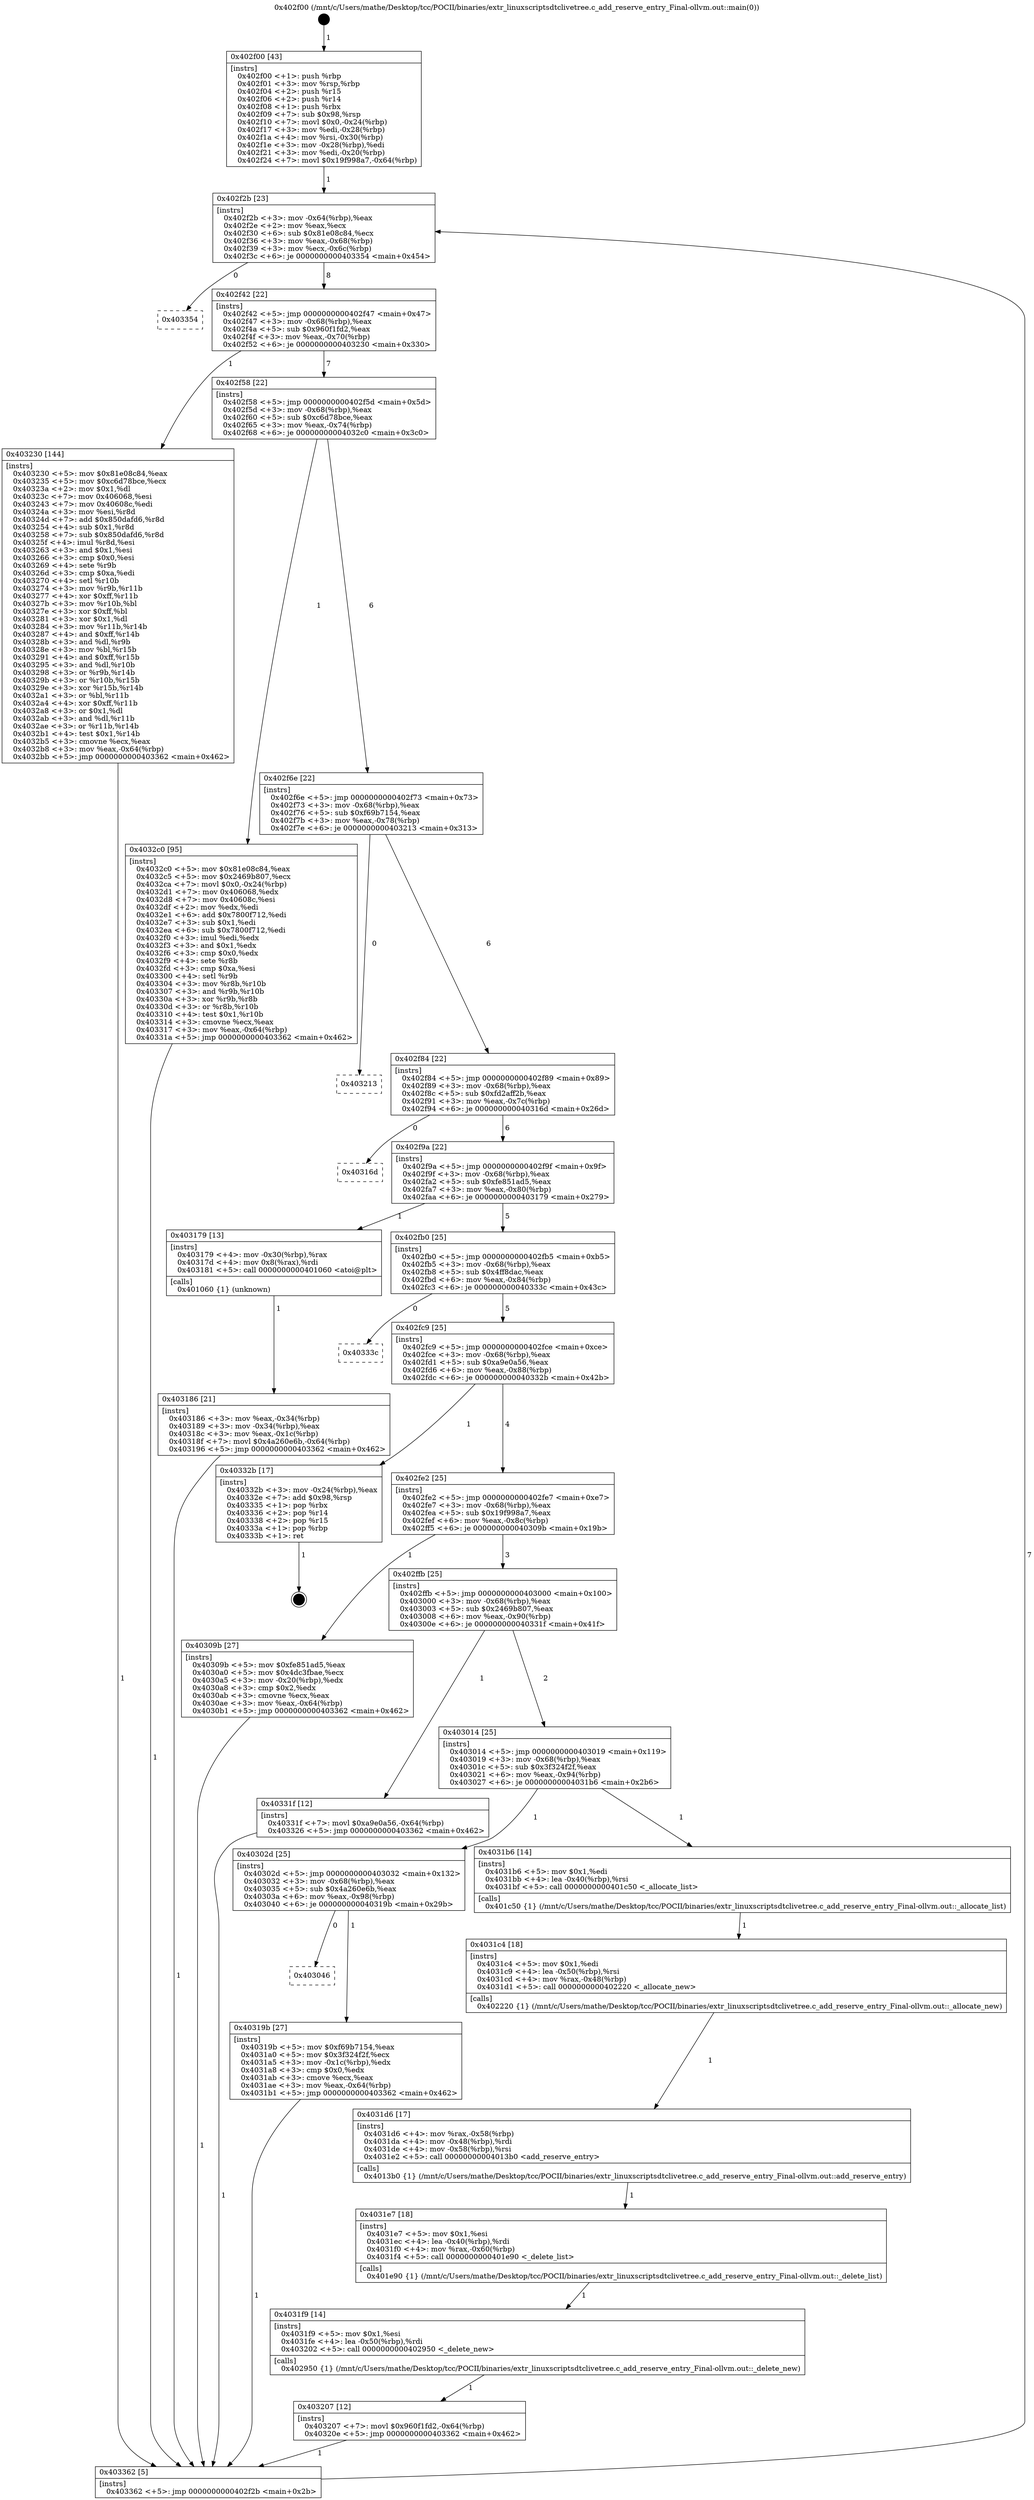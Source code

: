 digraph "0x402f00" {
  label = "0x402f00 (/mnt/c/Users/mathe/Desktop/tcc/POCII/binaries/extr_linuxscriptsdtclivetree.c_add_reserve_entry_Final-ollvm.out::main(0))"
  labelloc = "t"
  node[shape=record]

  Entry [label="",width=0.3,height=0.3,shape=circle,fillcolor=black,style=filled]
  "0x402f2b" [label="{
     0x402f2b [23]\l
     | [instrs]\l
     &nbsp;&nbsp;0x402f2b \<+3\>: mov -0x64(%rbp),%eax\l
     &nbsp;&nbsp;0x402f2e \<+2\>: mov %eax,%ecx\l
     &nbsp;&nbsp;0x402f30 \<+6\>: sub $0x81e08c84,%ecx\l
     &nbsp;&nbsp;0x402f36 \<+3\>: mov %eax,-0x68(%rbp)\l
     &nbsp;&nbsp;0x402f39 \<+3\>: mov %ecx,-0x6c(%rbp)\l
     &nbsp;&nbsp;0x402f3c \<+6\>: je 0000000000403354 \<main+0x454\>\l
  }"]
  "0x403354" [label="{
     0x403354\l
  }", style=dashed]
  "0x402f42" [label="{
     0x402f42 [22]\l
     | [instrs]\l
     &nbsp;&nbsp;0x402f42 \<+5\>: jmp 0000000000402f47 \<main+0x47\>\l
     &nbsp;&nbsp;0x402f47 \<+3\>: mov -0x68(%rbp),%eax\l
     &nbsp;&nbsp;0x402f4a \<+5\>: sub $0x960f1fd2,%eax\l
     &nbsp;&nbsp;0x402f4f \<+3\>: mov %eax,-0x70(%rbp)\l
     &nbsp;&nbsp;0x402f52 \<+6\>: je 0000000000403230 \<main+0x330\>\l
  }"]
  Exit [label="",width=0.3,height=0.3,shape=circle,fillcolor=black,style=filled,peripheries=2]
  "0x403230" [label="{
     0x403230 [144]\l
     | [instrs]\l
     &nbsp;&nbsp;0x403230 \<+5\>: mov $0x81e08c84,%eax\l
     &nbsp;&nbsp;0x403235 \<+5\>: mov $0xc6d78bce,%ecx\l
     &nbsp;&nbsp;0x40323a \<+2\>: mov $0x1,%dl\l
     &nbsp;&nbsp;0x40323c \<+7\>: mov 0x406068,%esi\l
     &nbsp;&nbsp;0x403243 \<+7\>: mov 0x40608c,%edi\l
     &nbsp;&nbsp;0x40324a \<+3\>: mov %esi,%r8d\l
     &nbsp;&nbsp;0x40324d \<+7\>: add $0x850dafd6,%r8d\l
     &nbsp;&nbsp;0x403254 \<+4\>: sub $0x1,%r8d\l
     &nbsp;&nbsp;0x403258 \<+7\>: sub $0x850dafd6,%r8d\l
     &nbsp;&nbsp;0x40325f \<+4\>: imul %r8d,%esi\l
     &nbsp;&nbsp;0x403263 \<+3\>: and $0x1,%esi\l
     &nbsp;&nbsp;0x403266 \<+3\>: cmp $0x0,%esi\l
     &nbsp;&nbsp;0x403269 \<+4\>: sete %r9b\l
     &nbsp;&nbsp;0x40326d \<+3\>: cmp $0xa,%edi\l
     &nbsp;&nbsp;0x403270 \<+4\>: setl %r10b\l
     &nbsp;&nbsp;0x403274 \<+3\>: mov %r9b,%r11b\l
     &nbsp;&nbsp;0x403277 \<+4\>: xor $0xff,%r11b\l
     &nbsp;&nbsp;0x40327b \<+3\>: mov %r10b,%bl\l
     &nbsp;&nbsp;0x40327e \<+3\>: xor $0xff,%bl\l
     &nbsp;&nbsp;0x403281 \<+3\>: xor $0x1,%dl\l
     &nbsp;&nbsp;0x403284 \<+3\>: mov %r11b,%r14b\l
     &nbsp;&nbsp;0x403287 \<+4\>: and $0xff,%r14b\l
     &nbsp;&nbsp;0x40328b \<+3\>: and %dl,%r9b\l
     &nbsp;&nbsp;0x40328e \<+3\>: mov %bl,%r15b\l
     &nbsp;&nbsp;0x403291 \<+4\>: and $0xff,%r15b\l
     &nbsp;&nbsp;0x403295 \<+3\>: and %dl,%r10b\l
     &nbsp;&nbsp;0x403298 \<+3\>: or %r9b,%r14b\l
     &nbsp;&nbsp;0x40329b \<+3\>: or %r10b,%r15b\l
     &nbsp;&nbsp;0x40329e \<+3\>: xor %r15b,%r14b\l
     &nbsp;&nbsp;0x4032a1 \<+3\>: or %bl,%r11b\l
     &nbsp;&nbsp;0x4032a4 \<+4\>: xor $0xff,%r11b\l
     &nbsp;&nbsp;0x4032a8 \<+3\>: or $0x1,%dl\l
     &nbsp;&nbsp;0x4032ab \<+3\>: and %dl,%r11b\l
     &nbsp;&nbsp;0x4032ae \<+3\>: or %r11b,%r14b\l
     &nbsp;&nbsp;0x4032b1 \<+4\>: test $0x1,%r14b\l
     &nbsp;&nbsp;0x4032b5 \<+3\>: cmovne %ecx,%eax\l
     &nbsp;&nbsp;0x4032b8 \<+3\>: mov %eax,-0x64(%rbp)\l
     &nbsp;&nbsp;0x4032bb \<+5\>: jmp 0000000000403362 \<main+0x462\>\l
  }"]
  "0x402f58" [label="{
     0x402f58 [22]\l
     | [instrs]\l
     &nbsp;&nbsp;0x402f58 \<+5\>: jmp 0000000000402f5d \<main+0x5d\>\l
     &nbsp;&nbsp;0x402f5d \<+3\>: mov -0x68(%rbp),%eax\l
     &nbsp;&nbsp;0x402f60 \<+5\>: sub $0xc6d78bce,%eax\l
     &nbsp;&nbsp;0x402f65 \<+3\>: mov %eax,-0x74(%rbp)\l
     &nbsp;&nbsp;0x402f68 \<+6\>: je 00000000004032c0 \<main+0x3c0\>\l
  }"]
  "0x403207" [label="{
     0x403207 [12]\l
     | [instrs]\l
     &nbsp;&nbsp;0x403207 \<+7\>: movl $0x960f1fd2,-0x64(%rbp)\l
     &nbsp;&nbsp;0x40320e \<+5\>: jmp 0000000000403362 \<main+0x462\>\l
  }"]
  "0x4032c0" [label="{
     0x4032c0 [95]\l
     | [instrs]\l
     &nbsp;&nbsp;0x4032c0 \<+5\>: mov $0x81e08c84,%eax\l
     &nbsp;&nbsp;0x4032c5 \<+5\>: mov $0x2469b807,%ecx\l
     &nbsp;&nbsp;0x4032ca \<+7\>: movl $0x0,-0x24(%rbp)\l
     &nbsp;&nbsp;0x4032d1 \<+7\>: mov 0x406068,%edx\l
     &nbsp;&nbsp;0x4032d8 \<+7\>: mov 0x40608c,%esi\l
     &nbsp;&nbsp;0x4032df \<+2\>: mov %edx,%edi\l
     &nbsp;&nbsp;0x4032e1 \<+6\>: add $0x7800f712,%edi\l
     &nbsp;&nbsp;0x4032e7 \<+3\>: sub $0x1,%edi\l
     &nbsp;&nbsp;0x4032ea \<+6\>: sub $0x7800f712,%edi\l
     &nbsp;&nbsp;0x4032f0 \<+3\>: imul %edi,%edx\l
     &nbsp;&nbsp;0x4032f3 \<+3\>: and $0x1,%edx\l
     &nbsp;&nbsp;0x4032f6 \<+3\>: cmp $0x0,%edx\l
     &nbsp;&nbsp;0x4032f9 \<+4\>: sete %r8b\l
     &nbsp;&nbsp;0x4032fd \<+3\>: cmp $0xa,%esi\l
     &nbsp;&nbsp;0x403300 \<+4\>: setl %r9b\l
     &nbsp;&nbsp;0x403304 \<+3\>: mov %r8b,%r10b\l
     &nbsp;&nbsp;0x403307 \<+3\>: and %r9b,%r10b\l
     &nbsp;&nbsp;0x40330a \<+3\>: xor %r9b,%r8b\l
     &nbsp;&nbsp;0x40330d \<+3\>: or %r8b,%r10b\l
     &nbsp;&nbsp;0x403310 \<+4\>: test $0x1,%r10b\l
     &nbsp;&nbsp;0x403314 \<+3\>: cmovne %ecx,%eax\l
     &nbsp;&nbsp;0x403317 \<+3\>: mov %eax,-0x64(%rbp)\l
     &nbsp;&nbsp;0x40331a \<+5\>: jmp 0000000000403362 \<main+0x462\>\l
  }"]
  "0x402f6e" [label="{
     0x402f6e [22]\l
     | [instrs]\l
     &nbsp;&nbsp;0x402f6e \<+5\>: jmp 0000000000402f73 \<main+0x73\>\l
     &nbsp;&nbsp;0x402f73 \<+3\>: mov -0x68(%rbp),%eax\l
     &nbsp;&nbsp;0x402f76 \<+5\>: sub $0xf69b7154,%eax\l
     &nbsp;&nbsp;0x402f7b \<+3\>: mov %eax,-0x78(%rbp)\l
     &nbsp;&nbsp;0x402f7e \<+6\>: je 0000000000403213 \<main+0x313\>\l
  }"]
  "0x4031f9" [label="{
     0x4031f9 [14]\l
     | [instrs]\l
     &nbsp;&nbsp;0x4031f9 \<+5\>: mov $0x1,%esi\l
     &nbsp;&nbsp;0x4031fe \<+4\>: lea -0x50(%rbp),%rdi\l
     &nbsp;&nbsp;0x403202 \<+5\>: call 0000000000402950 \<_delete_new\>\l
     | [calls]\l
     &nbsp;&nbsp;0x402950 \{1\} (/mnt/c/Users/mathe/Desktop/tcc/POCII/binaries/extr_linuxscriptsdtclivetree.c_add_reserve_entry_Final-ollvm.out::_delete_new)\l
  }"]
  "0x403213" [label="{
     0x403213\l
  }", style=dashed]
  "0x402f84" [label="{
     0x402f84 [22]\l
     | [instrs]\l
     &nbsp;&nbsp;0x402f84 \<+5\>: jmp 0000000000402f89 \<main+0x89\>\l
     &nbsp;&nbsp;0x402f89 \<+3\>: mov -0x68(%rbp),%eax\l
     &nbsp;&nbsp;0x402f8c \<+5\>: sub $0xfd2aff2b,%eax\l
     &nbsp;&nbsp;0x402f91 \<+3\>: mov %eax,-0x7c(%rbp)\l
     &nbsp;&nbsp;0x402f94 \<+6\>: je 000000000040316d \<main+0x26d\>\l
  }"]
  "0x4031e7" [label="{
     0x4031e7 [18]\l
     | [instrs]\l
     &nbsp;&nbsp;0x4031e7 \<+5\>: mov $0x1,%esi\l
     &nbsp;&nbsp;0x4031ec \<+4\>: lea -0x40(%rbp),%rdi\l
     &nbsp;&nbsp;0x4031f0 \<+4\>: mov %rax,-0x60(%rbp)\l
     &nbsp;&nbsp;0x4031f4 \<+5\>: call 0000000000401e90 \<_delete_list\>\l
     | [calls]\l
     &nbsp;&nbsp;0x401e90 \{1\} (/mnt/c/Users/mathe/Desktop/tcc/POCII/binaries/extr_linuxscriptsdtclivetree.c_add_reserve_entry_Final-ollvm.out::_delete_list)\l
  }"]
  "0x40316d" [label="{
     0x40316d\l
  }", style=dashed]
  "0x402f9a" [label="{
     0x402f9a [22]\l
     | [instrs]\l
     &nbsp;&nbsp;0x402f9a \<+5\>: jmp 0000000000402f9f \<main+0x9f\>\l
     &nbsp;&nbsp;0x402f9f \<+3\>: mov -0x68(%rbp),%eax\l
     &nbsp;&nbsp;0x402fa2 \<+5\>: sub $0xfe851ad5,%eax\l
     &nbsp;&nbsp;0x402fa7 \<+3\>: mov %eax,-0x80(%rbp)\l
     &nbsp;&nbsp;0x402faa \<+6\>: je 0000000000403179 \<main+0x279\>\l
  }"]
  "0x4031d6" [label="{
     0x4031d6 [17]\l
     | [instrs]\l
     &nbsp;&nbsp;0x4031d6 \<+4\>: mov %rax,-0x58(%rbp)\l
     &nbsp;&nbsp;0x4031da \<+4\>: mov -0x48(%rbp),%rdi\l
     &nbsp;&nbsp;0x4031de \<+4\>: mov -0x58(%rbp),%rsi\l
     &nbsp;&nbsp;0x4031e2 \<+5\>: call 00000000004013b0 \<add_reserve_entry\>\l
     | [calls]\l
     &nbsp;&nbsp;0x4013b0 \{1\} (/mnt/c/Users/mathe/Desktop/tcc/POCII/binaries/extr_linuxscriptsdtclivetree.c_add_reserve_entry_Final-ollvm.out::add_reserve_entry)\l
  }"]
  "0x403179" [label="{
     0x403179 [13]\l
     | [instrs]\l
     &nbsp;&nbsp;0x403179 \<+4\>: mov -0x30(%rbp),%rax\l
     &nbsp;&nbsp;0x40317d \<+4\>: mov 0x8(%rax),%rdi\l
     &nbsp;&nbsp;0x403181 \<+5\>: call 0000000000401060 \<atoi@plt\>\l
     | [calls]\l
     &nbsp;&nbsp;0x401060 \{1\} (unknown)\l
  }"]
  "0x402fb0" [label="{
     0x402fb0 [25]\l
     | [instrs]\l
     &nbsp;&nbsp;0x402fb0 \<+5\>: jmp 0000000000402fb5 \<main+0xb5\>\l
     &nbsp;&nbsp;0x402fb5 \<+3\>: mov -0x68(%rbp),%eax\l
     &nbsp;&nbsp;0x402fb8 \<+5\>: sub $0x4ff8dac,%eax\l
     &nbsp;&nbsp;0x402fbd \<+6\>: mov %eax,-0x84(%rbp)\l
     &nbsp;&nbsp;0x402fc3 \<+6\>: je 000000000040333c \<main+0x43c\>\l
  }"]
  "0x4031c4" [label="{
     0x4031c4 [18]\l
     | [instrs]\l
     &nbsp;&nbsp;0x4031c4 \<+5\>: mov $0x1,%edi\l
     &nbsp;&nbsp;0x4031c9 \<+4\>: lea -0x50(%rbp),%rsi\l
     &nbsp;&nbsp;0x4031cd \<+4\>: mov %rax,-0x48(%rbp)\l
     &nbsp;&nbsp;0x4031d1 \<+5\>: call 0000000000402220 \<_allocate_new\>\l
     | [calls]\l
     &nbsp;&nbsp;0x402220 \{1\} (/mnt/c/Users/mathe/Desktop/tcc/POCII/binaries/extr_linuxscriptsdtclivetree.c_add_reserve_entry_Final-ollvm.out::_allocate_new)\l
  }"]
  "0x40333c" [label="{
     0x40333c\l
  }", style=dashed]
  "0x402fc9" [label="{
     0x402fc9 [25]\l
     | [instrs]\l
     &nbsp;&nbsp;0x402fc9 \<+5\>: jmp 0000000000402fce \<main+0xce\>\l
     &nbsp;&nbsp;0x402fce \<+3\>: mov -0x68(%rbp),%eax\l
     &nbsp;&nbsp;0x402fd1 \<+5\>: sub $0xa9e0a56,%eax\l
     &nbsp;&nbsp;0x402fd6 \<+6\>: mov %eax,-0x88(%rbp)\l
     &nbsp;&nbsp;0x402fdc \<+6\>: je 000000000040332b \<main+0x42b\>\l
  }"]
  "0x403046" [label="{
     0x403046\l
  }", style=dashed]
  "0x40332b" [label="{
     0x40332b [17]\l
     | [instrs]\l
     &nbsp;&nbsp;0x40332b \<+3\>: mov -0x24(%rbp),%eax\l
     &nbsp;&nbsp;0x40332e \<+7\>: add $0x98,%rsp\l
     &nbsp;&nbsp;0x403335 \<+1\>: pop %rbx\l
     &nbsp;&nbsp;0x403336 \<+2\>: pop %r14\l
     &nbsp;&nbsp;0x403338 \<+2\>: pop %r15\l
     &nbsp;&nbsp;0x40333a \<+1\>: pop %rbp\l
     &nbsp;&nbsp;0x40333b \<+1\>: ret\l
  }"]
  "0x402fe2" [label="{
     0x402fe2 [25]\l
     | [instrs]\l
     &nbsp;&nbsp;0x402fe2 \<+5\>: jmp 0000000000402fe7 \<main+0xe7\>\l
     &nbsp;&nbsp;0x402fe7 \<+3\>: mov -0x68(%rbp),%eax\l
     &nbsp;&nbsp;0x402fea \<+5\>: sub $0x19f998a7,%eax\l
     &nbsp;&nbsp;0x402fef \<+6\>: mov %eax,-0x8c(%rbp)\l
     &nbsp;&nbsp;0x402ff5 \<+6\>: je 000000000040309b \<main+0x19b\>\l
  }"]
  "0x40319b" [label="{
     0x40319b [27]\l
     | [instrs]\l
     &nbsp;&nbsp;0x40319b \<+5\>: mov $0xf69b7154,%eax\l
     &nbsp;&nbsp;0x4031a0 \<+5\>: mov $0x3f324f2f,%ecx\l
     &nbsp;&nbsp;0x4031a5 \<+3\>: mov -0x1c(%rbp),%edx\l
     &nbsp;&nbsp;0x4031a8 \<+3\>: cmp $0x0,%edx\l
     &nbsp;&nbsp;0x4031ab \<+3\>: cmove %ecx,%eax\l
     &nbsp;&nbsp;0x4031ae \<+3\>: mov %eax,-0x64(%rbp)\l
     &nbsp;&nbsp;0x4031b1 \<+5\>: jmp 0000000000403362 \<main+0x462\>\l
  }"]
  "0x40309b" [label="{
     0x40309b [27]\l
     | [instrs]\l
     &nbsp;&nbsp;0x40309b \<+5\>: mov $0xfe851ad5,%eax\l
     &nbsp;&nbsp;0x4030a0 \<+5\>: mov $0x4dc3fbae,%ecx\l
     &nbsp;&nbsp;0x4030a5 \<+3\>: mov -0x20(%rbp),%edx\l
     &nbsp;&nbsp;0x4030a8 \<+3\>: cmp $0x2,%edx\l
     &nbsp;&nbsp;0x4030ab \<+3\>: cmovne %ecx,%eax\l
     &nbsp;&nbsp;0x4030ae \<+3\>: mov %eax,-0x64(%rbp)\l
     &nbsp;&nbsp;0x4030b1 \<+5\>: jmp 0000000000403362 \<main+0x462\>\l
  }"]
  "0x402ffb" [label="{
     0x402ffb [25]\l
     | [instrs]\l
     &nbsp;&nbsp;0x402ffb \<+5\>: jmp 0000000000403000 \<main+0x100\>\l
     &nbsp;&nbsp;0x403000 \<+3\>: mov -0x68(%rbp),%eax\l
     &nbsp;&nbsp;0x403003 \<+5\>: sub $0x2469b807,%eax\l
     &nbsp;&nbsp;0x403008 \<+6\>: mov %eax,-0x90(%rbp)\l
     &nbsp;&nbsp;0x40300e \<+6\>: je 000000000040331f \<main+0x41f\>\l
  }"]
  "0x403362" [label="{
     0x403362 [5]\l
     | [instrs]\l
     &nbsp;&nbsp;0x403362 \<+5\>: jmp 0000000000402f2b \<main+0x2b\>\l
  }"]
  "0x402f00" [label="{
     0x402f00 [43]\l
     | [instrs]\l
     &nbsp;&nbsp;0x402f00 \<+1\>: push %rbp\l
     &nbsp;&nbsp;0x402f01 \<+3\>: mov %rsp,%rbp\l
     &nbsp;&nbsp;0x402f04 \<+2\>: push %r15\l
     &nbsp;&nbsp;0x402f06 \<+2\>: push %r14\l
     &nbsp;&nbsp;0x402f08 \<+1\>: push %rbx\l
     &nbsp;&nbsp;0x402f09 \<+7\>: sub $0x98,%rsp\l
     &nbsp;&nbsp;0x402f10 \<+7\>: movl $0x0,-0x24(%rbp)\l
     &nbsp;&nbsp;0x402f17 \<+3\>: mov %edi,-0x28(%rbp)\l
     &nbsp;&nbsp;0x402f1a \<+4\>: mov %rsi,-0x30(%rbp)\l
     &nbsp;&nbsp;0x402f1e \<+3\>: mov -0x28(%rbp),%edi\l
     &nbsp;&nbsp;0x402f21 \<+3\>: mov %edi,-0x20(%rbp)\l
     &nbsp;&nbsp;0x402f24 \<+7\>: movl $0x19f998a7,-0x64(%rbp)\l
  }"]
  "0x403186" [label="{
     0x403186 [21]\l
     | [instrs]\l
     &nbsp;&nbsp;0x403186 \<+3\>: mov %eax,-0x34(%rbp)\l
     &nbsp;&nbsp;0x403189 \<+3\>: mov -0x34(%rbp),%eax\l
     &nbsp;&nbsp;0x40318c \<+3\>: mov %eax,-0x1c(%rbp)\l
     &nbsp;&nbsp;0x40318f \<+7\>: movl $0x4a260e6b,-0x64(%rbp)\l
     &nbsp;&nbsp;0x403196 \<+5\>: jmp 0000000000403362 \<main+0x462\>\l
  }"]
  "0x40302d" [label="{
     0x40302d [25]\l
     | [instrs]\l
     &nbsp;&nbsp;0x40302d \<+5\>: jmp 0000000000403032 \<main+0x132\>\l
     &nbsp;&nbsp;0x403032 \<+3\>: mov -0x68(%rbp),%eax\l
     &nbsp;&nbsp;0x403035 \<+5\>: sub $0x4a260e6b,%eax\l
     &nbsp;&nbsp;0x40303a \<+6\>: mov %eax,-0x98(%rbp)\l
     &nbsp;&nbsp;0x403040 \<+6\>: je 000000000040319b \<main+0x29b\>\l
  }"]
  "0x40331f" [label="{
     0x40331f [12]\l
     | [instrs]\l
     &nbsp;&nbsp;0x40331f \<+7\>: movl $0xa9e0a56,-0x64(%rbp)\l
     &nbsp;&nbsp;0x403326 \<+5\>: jmp 0000000000403362 \<main+0x462\>\l
  }"]
  "0x403014" [label="{
     0x403014 [25]\l
     | [instrs]\l
     &nbsp;&nbsp;0x403014 \<+5\>: jmp 0000000000403019 \<main+0x119\>\l
     &nbsp;&nbsp;0x403019 \<+3\>: mov -0x68(%rbp),%eax\l
     &nbsp;&nbsp;0x40301c \<+5\>: sub $0x3f324f2f,%eax\l
     &nbsp;&nbsp;0x403021 \<+6\>: mov %eax,-0x94(%rbp)\l
     &nbsp;&nbsp;0x403027 \<+6\>: je 00000000004031b6 \<main+0x2b6\>\l
  }"]
  "0x4031b6" [label="{
     0x4031b6 [14]\l
     | [instrs]\l
     &nbsp;&nbsp;0x4031b6 \<+5\>: mov $0x1,%edi\l
     &nbsp;&nbsp;0x4031bb \<+4\>: lea -0x40(%rbp),%rsi\l
     &nbsp;&nbsp;0x4031bf \<+5\>: call 0000000000401c50 \<_allocate_list\>\l
     | [calls]\l
     &nbsp;&nbsp;0x401c50 \{1\} (/mnt/c/Users/mathe/Desktop/tcc/POCII/binaries/extr_linuxscriptsdtclivetree.c_add_reserve_entry_Final-ollvm.out::_allocate_list)\l
  }"]
  Entry -> "0x402f00" [label=" 1"]
  "0x402f2b" -> "0x403354" [label=" 0"]
  "0x402f2b" -> "0x402f42" [label=" 8"]
  "0x40332b" -> Exit [label=" 1"]
  "0x402f42" -> "0x403230" [label=" 1"]
  "0x402f42" -> "0x402f58" [label=" 7"]
  "0x40331f" -> "0x403362" [label=" 1"]
  "0x402f58" -> "0x4032c0" [label=" 1"]
  "0x402f58" -> "0x402f6e" [label=" 6"]
  "0x4032c0" -> "0x403362" [label=" 1"]
  "0x402f6e" -> "0x403213" [label=" 0"]
  "0x402f6e" -> "0x402f84" [label=" 6"]
  "0x403230" -> "0x403362" [label=" 1"]
  "0x402f84" -> "0x40316d" [label=" 0"]
  "0x402f84" -> "0x402f9a" [label=" 6"]
  "0x403207" -> "0x403362" [label=" 1"]
  "0x402f9a" -> "0x403179" [label=" 1"]
  "0x402f9a" -> "0x402fb0" [label=" 5"]
  "0x4031f9" -> "0x403207" [label=" 1"]
  "0x402fb0" -> "0x40333c" [label=" 0"]
  "0x402fb0" -> "0x402fc9" [label=" 5"]
  "0x4031e7" -> "0x4031f9" [label=" 1"]
  "0x402fc9" -> "0x40332b" [label=" 1"]
  "0x402fc9" -> "0x402fe2" [label=" 4"]
  "0x4031d6" -> "0x4031e7" [label=" 1"]
  "0x402fe2" -> "0x40309b" [label=" 1"]
  "0x402fe2" -> "0x402ffb" [label=" 3"]
  "0x40309b" -> "0x403362" [label=" 1"]
  "0x402f00" -> "0x402f2b" [label=" 1"]
  "0x403362" -> "0x402f2b" [label=" 7"]
  "0x403179" -> "0x403186" [label=" 1"]
  "0x403186" -> "0x403362" [label=" 1"]
  "0x4031c4" -> "0x4031d6" [label=" 1"]
  "0x402ffb" -> "0x40331f" [label=" 1"]
  "0x402ffb" -> "0x403014" [label=" 2"]
  "0x40319b" -> "0x403362" [label=" 1"]
  "0x403014" -> "0x4031b6" [label=" 1"]
  "0x403014" -> "0x40302d" [label=" 1"]
  "0x4031b6" -> "0x4031c4" [label=" 1"]
  "0x40302d" -> "0x40319b" [label=" 1"]
  "0x40302d" -> "0x403046" [label=" 0"]
}
